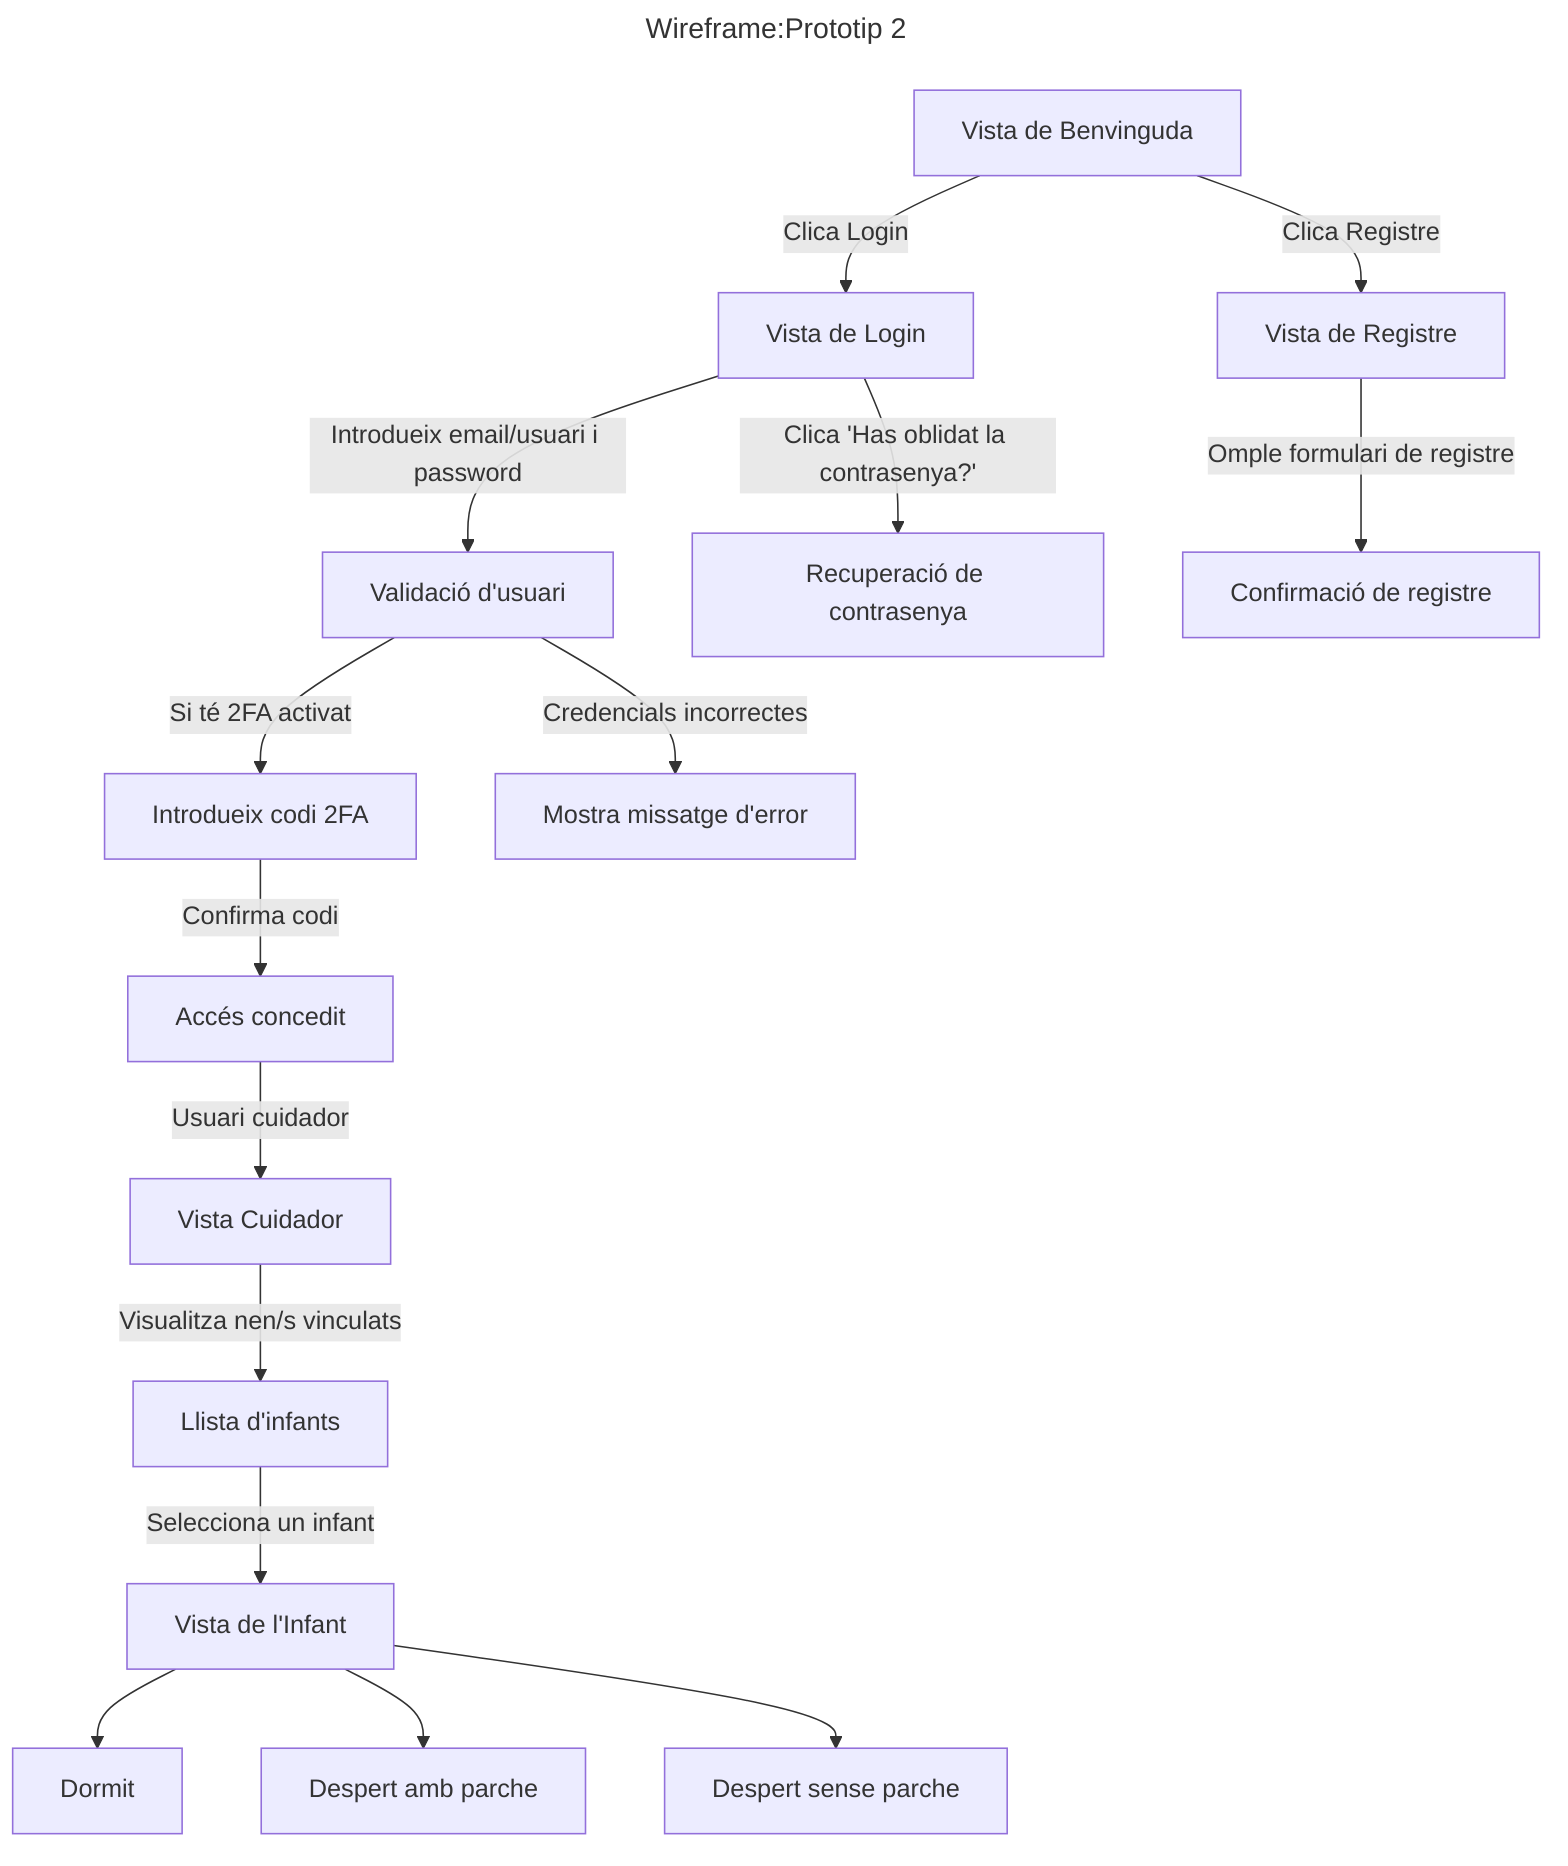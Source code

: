 ---
title: Wireframe:Prototip 2
---
flowchart TD
    %% Inici (Benvinguda)
    A[Vista de Benvinguda] -->|Clica Login| B[Vista de Login]
    A -->|Clica Registre| C[Vista de Registre]

    %% Login
    B -->|Introdueix email/usuari i password| D[Validació d'usuari]
    D -->|Si té 2FA activat| E[Introdueix codi 2FA]
     %%2F autentificació en dos passos per assegurar-se també al entrar a l'aplicació 
     %%i es una persona despistada amb les contrasenyes com jo
    E -->|Confirma codi| F[Accés concedit]
    D -->|Credencials incorrectes| G[Mostra missatge d'error]
    B -->|Clica 'Has oblidat la contrasenya?'| H[Recuperació de contrasenya]

    %% Registre
    C -->|Omple formulari de registre| I[Confirmació de registre]

    %% Accés a l'aplicació com a cuidador
    F -->|Usuari cuidador| J[Vista Cuidador]
    J -->|Visualitza nen/s vinculats| K[Llista d'infants]
    K -->|Selecciona un infant| L[Vista de l'Infant]

    %% Estats de l'infant
    L --> N[Dormit]
    L --> O[Despert amb parche]
    L --> P[Despert sense parche]